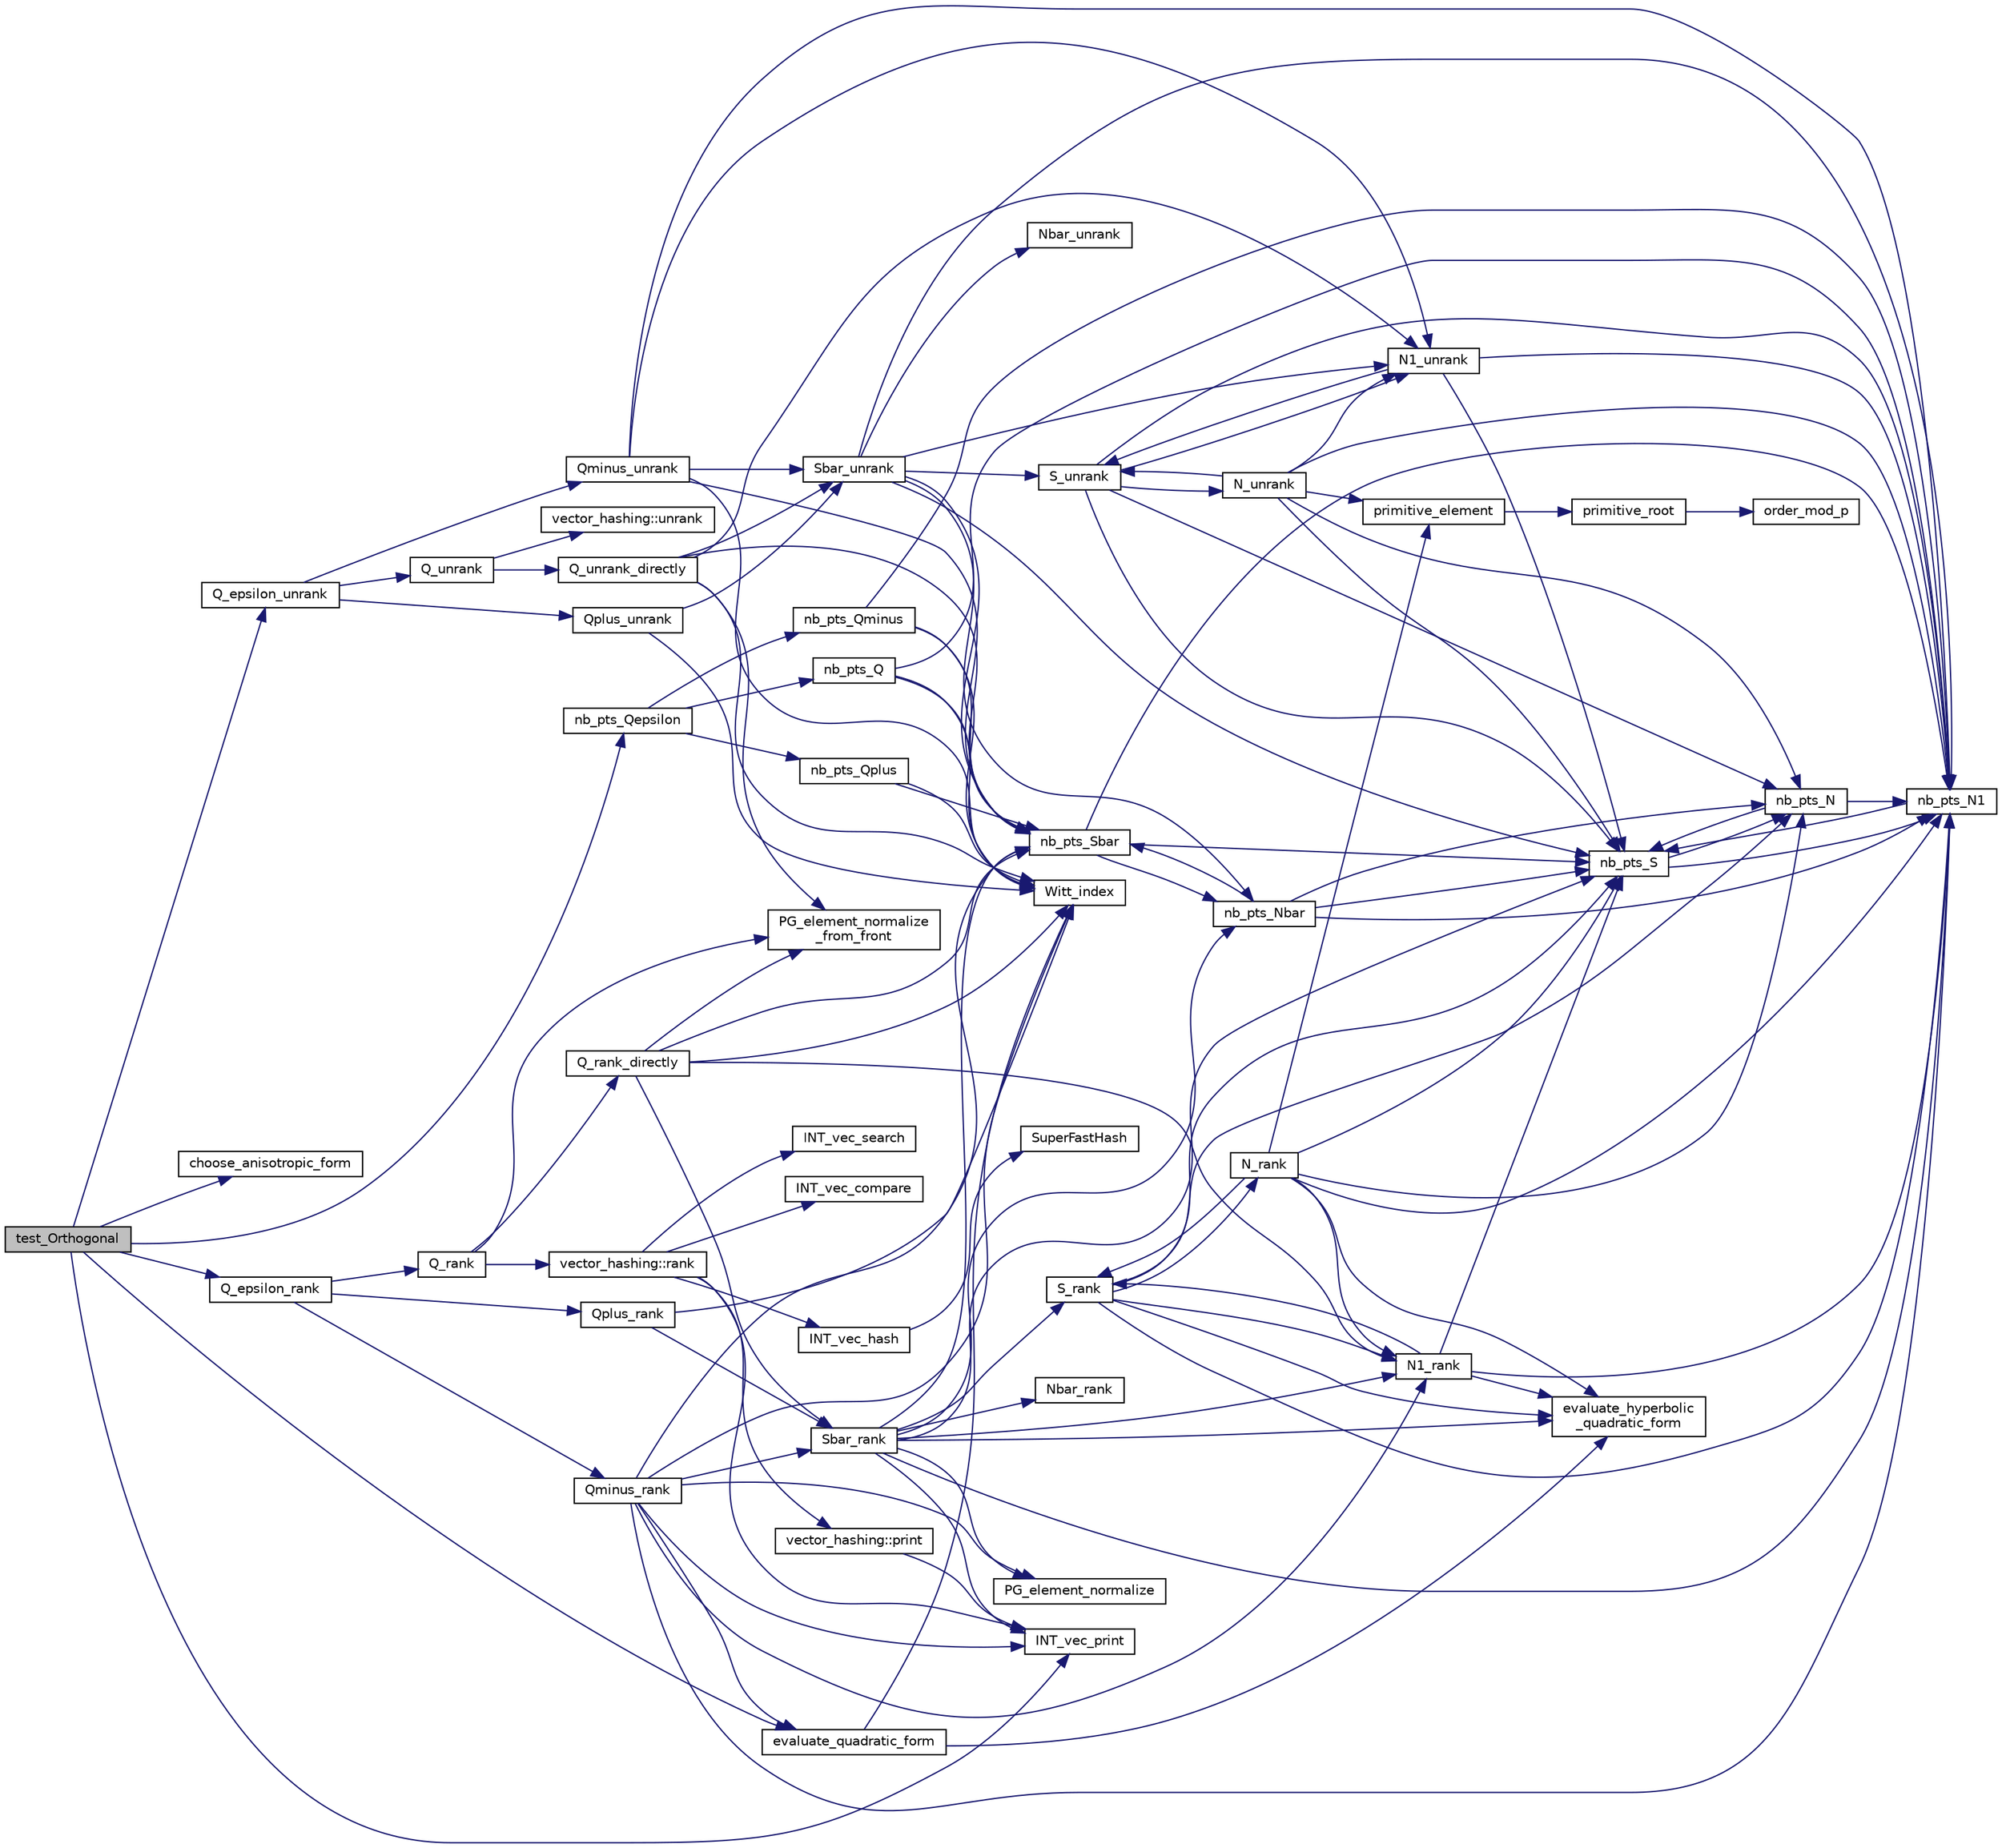digraph "test_Orthogonal"
{
  edge [fontname="Helvetica",fontsize="10",labelfontname="Helvetica",labelfontsize="10"];
  node [fontname="Helvetica",fontsize="10",shape=record];
  rankdir="LR";
  Node13795 [label="test_Orthogonal",height=0.2,width=0.4,color="black", fillcolor="grey75", style="filled", fontcolor="black"];
  Node13795 -> Node13796 [color="midnightblue",fontsize="10",style="solid",fontname="Helvetica"];
  Node13796 [label="nb_pts_Qepsilon",height=0.2,width=0.4,color="black", fillcolor="white", style="filled",URL="$db/da0/lib_2foundations_2geometry_2orthogonal__points_8_c.html#acbf91472684f545d7c79eecc893cc250"];
  Node13796 -> Node13797 [color="midnightblue",fontsize="10",style="solid",fontname="Helvetica"];
  Node13797 [label="nb_pts_Q",height=0.2,width=0.4,color="black", fillcolor="white", style="filled",URL="$db/da0/lib_2foundations_2geometry_2orthogonal__points_8_c.html#a625e7781bbd5d9989694bcf83e0ac558"];
  Node13797 -> Node13798 [color="midnightblue",fontsize="10",style="solid",fontname="Helvetica"];
  Node13798 [label="Witt_index",height=0.2,width=0.4,color="black", fillcolor="white", style="filled",URL="$db/da0/lib_2foundations_2geometry_2orthogonal__points_8_c.html#ab3483ecb9859a6758f82b5327da50534"];
  Node13797 -> Node13799 [color="midnightblue",fontsize="10",style="solid",fontname="Helvetica"];
  Node13799 [label="nb_pts_Sbar",height=0.2,width=0.4,color="black", fillcolor="white", style="filled",URL="$db/da0/lib_2foundations_2geometry_2orthogonal__points_8_c.html#a986dda26505c9934c771578b084f67cc"];
  Node13799 -> Node13800 [color="midnightblue",fontsize="10",style="solid",fontname="Helvetica"];
  Node13800 [label="nb_pts_S",height=0.2,width=0.4,color="black", fillcolor="white", style="filled",URL="$db/da0/lib_2foundations_2geometry_2orthogonal__points_8_c.html#a9bc3dec6e722644d182738102c3e04f3"];
  Node13800 -> Node13801 [color="midnightblue",fontsize="10",style="solid",fontname="Helvetica"];
  Node13801 [label="nb_pts_N",height=0.2,width=0.4,color="black", fillcolor="white", style="filled",URL="$db/da0/lib_2foundations_2geometry_2orthogonal__points_8_c.html#a93e16898c27b1d1c0a6405a7b0615ba6"];
  Node13801 -> Node13800 [color="midnightblue",fontsize="10",style="solid",fontname="Helvetica"];
  Node13801 -> Node13802 [color="midnightblue",fontsize="10",style="solid",fontname="Helvetica"];
  Node13802 [label="nb_pts_N1",height=0.2,width=0.4,color="black", fillcolor="white", style="filled",URL="$db/da0/lib_2foundations_2geometry_2orthogonal__points_8_c.html#ae0f2e1c76523db67b4ec9629ccc35bc6"];
  Node13802 -> Node13800 [color="midnightblue",fontsize="10",style="solid",fontname="Helvetica"];
  Node13800 -> Node13802 [color="midnightblue",fontsize="10",style="solid",fontname="Helvetica"];
  Node13799 -> Node13803 [color="midnightblue",fontsize="10",style="solid",fontname="Helvetica"];
  Node13803 [label="nb_pts_Nbar",height=0.2,width=0.4,color="black", fillcolor="white", style="filled",URL="$db/da0/lib_2foundations_2geometry_2orthogonal__points_8_c.html#a51b4684a176c6841fd3cd6c34c684c2c"];
  Node13803 -> Node13799 [color="midnightblue",fontsize="10",style="solid",fontname="Helvetica"];
  Node13803 -> Node13801 [color="midnightblue",fontsize="10",style="solid",fontname="Helvetica"];
  Node13803 -> Node13800 [color="midnightblue",fontsize="10",style="solid",fontname="Helvetica"];
  Node13803 -> Node13802 [color="midnightblue",fontsize="10",style="solid",fontname="Helvetica"];
  Node13799 -> Node13802 [color="midnightblue",fontsize="10",style="solid",fontname="Helvetica"];
  Node13797 -> Node13802 [color="midnightblue",fontsize="10",style="solid",fontname="Helvetica"];
  Node13796 -> Node13804 [color="midnightblue",fontsize="10",style="solid",fontname="Helvetica"];
  Node13804 [label="nb_pts_Qplus",height=0.2,width=0.4,color="black", fillcolor="white", style="filled",URL="$db/da0/lib_2foundations_2geometry_2orthogonal__points_8_c.html#a4c95a5cbf04d2ff4889759cc15ae1464"];
  Node13804 -> Node13798 [color="midnightblue",fontsize="10",style="solid",fontname="Helvetica"];
  Node13804 -> Node13799 [color="midnightblue",fontsize="10",style="solid",fontname="Helvetica"];
  Node13796 -> Node13805 [color="midnightblue",fontsize="10",style="solid",fontname="Helvetica"];
  Node13805 [label="nb_pts_Qminus",height=0.2,width=0.4,color="black", fillcolor="white", style="filled",URL="$db/da0/lib_2foundations_2geometry_2orthogonal__points_8_c.html#afb08f069d48d59325fdeeb235003ac75"];
  Node13805 -> Node13798 [color="midnightblue",fontsize="10",style="solid",fontname="Helvetica"];
  Node13805 -> Node13799 [color="midnightblue",fontsize="10",style="solid",fontname="Helvetica"];
  Node13805 -> Node13802 [color="midnightblue",fontsize="10",style="solid",fontname="Helvetica"];
  Node13795 -> Node13806 [color="midnightblue",fontsize="10",style="solid",fontname="Helvetica"];
  Node13806 [label="choose_anisotropic_form",height=0.2,width=0.4,color="black", fillcolor="white", style="filled",URL="$db/da0/lib_2foundations_2geometry_2orthogonal__points_8_c.html#a0cfd89420fa352dee57b4a6165981456"];
  Node13795 -> Node13807 [color="midnightblue",fontsize="10",style="solid",fontname="Helvetica"];
  Node13807 [label="Q_epsilon_unrank",height=0.2,width=0.4,color="black", fillcolor="white", style="filled",URL="$db/da0/lib_2foundations_2geometry_2orthogonal__points_8_c.html#af162c4d30d4a6528299e37551c353e7b"];
  Node13807 -> Node13808 [color="midnightblue",fontsize="10",style="solid",fontname="Helvetica"];
  Node13808 [label="Q_unrank",height=0.2,width=0.4,color="black", fillcolor="white", style="filled",URL="$db/da0/lib_2foundations_2geometry_2orthogonal__points_8_c.html#a6d02923d5b54ef796934e753e6f5b65b"];
  Node13808 -> Node13809 [color="midnightblue",fontsize="10",style="solid",fontname="Helvetica"];
  Node13809 [label="vector_hashing::unrank",height=0.2,width=0.4,color="black", fillcolor="white", style="filled",URL="$d8/daa/classvector__hashing.html#abbebd3a96a6d27a34b9b49af99e2ed3d"];
  Node13808 -> Node13810 [color="midnightblue",fontsize="10",style="solid",fontname="Helvetica"];
  Node13810 [label="Q_unrank_directly",height=0.2,width=0.4,color="black", fillcolor="white", style="filled",URL="$db/da0/lib_2foundations_2geometry_2orthogonal__points_8_c.html#a105e7e72249e78fcf0785c69099d90ce"];
  Node13810 -> Node13798 [color="midnightblue",fontsize="10",style="solid",fontname="Helvetica"];
  Node13810 -> Node13799 [color="midnightblue",fontsize="10",style="solid",fontname="Helvetica"];
  Node13810 -> Node13811 [color="midnightblue",fontsize="10",style="solid",fontname="Helvetica"];
  Node13811 [label="Sbar_unrank",height=0.2,width=0.4,color="black", fillcolor="white", style="filled",URL="$db/da0/lib_2foundations_2geometry_2orthogonal__points_8_c.html#a65d9b9ccfff12dd92f4f4e8360701c98"];
  Node13811 -> Node13799 [color="midnightblue",fontsize="10",style="solid",fontname="Helvetica"];
  Node13811 -> Node13800 [color="midnightblue",fontsize="10",style="solid",fontname="Helvetica"];
  Node13811 -> Node13812 [color="midnightblue",fontsize="10",style="solid",fontname="Helvetica"];
  Node13812 [label="S_unrank",height=0.2,width=0.4,color="black", fillcolor="white", style="filled",URL="$db/da0/lib_2foundations_2geometry_2orthogonal__points_8_c.html#a18964a35af25f1b4a85f4eaeb1543d92"];
  Node13812 -> Node13800 [color="midnightblue",fontsize="10",style="solid",fontname="Helvetica"];
  Node13812 -> Node13801 [color="midnightblue",fontsize="10",style="solid",fontname="Helvetica"];
  Node13812 -> Node13802 [color="midnightblue",fontsize="10",style="solid",fontname="Helvetica"];
  Node13812 -> Node13813 [color="midnightblue",fontsize="10",style="solid",fontname="Helvetica"];
  Node13813 [label="N_unrank",height=0.2,width=0.4,color="black", fillcolor="white", style="filled",URL="$db/da0/lib_2foundations_2geometry_2orthogonal__points_8_c.html#ab79724bd19da3bc1b383550113f9d7aa"];
  Node13813 -> Node13800 [color="midnightblue",fontsize="10",style="solid",fontname="Helvetica"];
  Node13813 -> Node13801 [color="midnightblue",fontsize="10",style="solid",fontname="Helvetica"];
  Node13813 -> Node13812 [color="midnightblue",fontsize="10",style="solid",fontname="Helvetica"];
  Node13813 -> Node13802 [color="midnightblue",fontsize="10",style="solid",fontname="Helvetica"];
  Node13813 -> Node13814 [color="midnightblue",fontsize="10",style="solid",fontname="Helvetica"];
  Node13814 [label="N1_unrank",height=0.2,width=0.4,color="black", fillcolor="white", style="filled",URL="$db/da0/lib_2foundations_2geometry_2orthogonal__points_8_c.html#aa9427e27f7f207c1baff3a34cc5d78cf"];
  Node13814 -> Node13800 [color="midnightblue",fontsize="10",style="solid",fontname="Helvetica"];
  Node13814 -> Node13802 [color="midnightblue",fontsize="10",style="solid",fontname="Helvetica"];
  Node13814 -> Node13812 [color="midnightblue",fontsize="10",style="solid",fontname="Helvetica"];
  Node13813 -> Node13815 [color="midnightblue",fontsize="10",style="solid",fontname="Helvetica"];
  Node13815 [label="primitive_element",height=0.2,width=0.4,color="black", fillcolor="white", style="filled",URL="$db/da0/lib_2foundations_2geometry_2orthogonal__points_8_c.html#a97350390ec02c8cd9f54751708e28768"];
  Node13815 -> Node13816 [color="midnightblue",fontsize="10",style="solid",fontname="Helvetica"];
  Node13816 [label="primitive_root",height=0.2,width=0.4,color="black", fillcolor="white", style="filled",URL="$de/dc5/algebra__and__number__theory_8h.html#a0b6f7619d12ff2c4e60b852b820b0972"];
  Node13816 -> Node13817 [color="midnightblue",fontsize="10",style="solid",fontname="Helvetica"];
  Node13817 [label="order_mod_p",height=0.2,width=0.4,color="black", fillcolor="white", style="filled",URL="$df/dda/number__theory_8_c.html#aa38aa7e68ab81726a4462995135456b2"];
  Node13812 -> Node13814 [color="midnightblue",fontsize="10",style="solid",fontname="Helvetica"];
  Node13811 -> Node13803 [color="midnightblue",fontsize="10",style="solid",fontname="Helvetica"];
  Node13811 -> Node13802 [color="midnightblue",fontsize="10",style="solid",fontname="Helvetica"];
  Node13811 -> Node13818 [color="midnightblue",fontsize="10",style="solid",fontname="Helvetica"];
  Node13818 [label="Nbar_unrank",height=0.2,width=0.4,color="black", fillcolor="white", style="filled",URL="$db/da0/lib_2foundations_2geometry_2orthogonal__points_8_c.html#ad641d8fb061c898a2c18266e263fb278"];
  Node13811 -> Node13814 [color="midnightblue",fontsize="10",style="solid",fontname="Helvetica"];
  Node13810 -> Node13819 [color="midnightblue",fontsize="10",style="solid",fontname="Helvetica"];
  Node13819 [label="PG_element_normalize\l_from_front",height=0.2,width=0.4,color="black", fillcolor="white", style="filled",URL="$d4/d67/geometry_8h.html#af675caf5f9975573455c8d93cb56bf95"];
  Node13810 -> Node13814 [color="midnightblue",fontsize="10",style="solid",fontname="Helvetica"];
  Node13807 -> Node13820 [color="midnightblue",fontsize="10",style="solid",fontname="Helvetica"];
  Node13820 [label="Qplus_unrank",height=0.2,width=0.4,color="black", fillcolor="white", style="filled",URL="$db/da0/lib_2foundations_2geometry_2orthogonal__points_8_c.html#ad50512edd586919700e033744b4a03c8"];
  Node13820 -> Node13798 [color="midnightblue",fontsize="10",style="solid",fontname="Helvetica"];
  Node13820 -> Node13811 [color="midnightblue",fontsize="10",style="solid",fontname="Helvetica"];
  Node13807 -> Node13821 [color="midnightblue",fontsize="10",style="solid",fontname="Helvetica"];
  Node13821 [label="Qminus_unrank",height=0.2,width=0.4,color="black", fillcolor="white", style="filled",URL="$db/da0/lib_2foundations_2geometry_2orthogonal__points_8_c.html#ac2dd18f435ab479095b836a483c12c7d"];
  Node13821 -> Node13798 [color="midnightblue",fontsize="10",style="solid",fontname="Helvetica"];
  Node13821 -> Node13799 [color="midnightblue",fontsize="10",style="solid",fontname="Helvetica"];
  Node13821 -> Node13811 [color="midnightblue",fontsize="10",style="solid",fontname="Helvetica"];
  Node13821 -> Node13802 [color="midnightblue",fontsize="10",style="solid",fontname="Helvetica"];
  Node13821 -> Node13814 [color="midnightblue",fontsize="10",style="solid",fontname="Helvetica"];
  Node13795 -> Node13822 [color="midnightblue",fontsize="10",style="solid",fontname="Helvetica"];
  Node13822 [label="INT_vec_print",height=0.2,width=0.4,color="black", fillcolor="white", style="filled",URL="$df/dbf/sajeeb_8_c.html#a79a5901af0b47dd0d694109543c027fe"];
  Node13795 -> Node13823 [color="midnightblue",fontsize="10",style="solid",fontname="Helvetica"];
  Node13823 [label="evaluate_quadratic_form",height=0.2,width=0.4,color="black", fillcolor="white", style="filled",URL="$db/da0/lib_2foundations_2geometry_2orthogonal__points_8_c.html#a4faa3ca9079fe60d4ad421506491ed6a"];
  Node13823 -> Node13798 [color="midnightblue",fontsize="10",style="solid",fontname="Helvetica"];
  Node13823 -> Node13824 [color="midnightblue",fontsize="10",style="solid",fontname="Helvetica"];
  Node13824 [label="evaluate_hyperbolic\l_quadratic_form",height=0.2,width=0.4,color="black", fillcolor="white", style="filled",URL="$db/da0/lib_2foundations_2geometry_2orthogonal__points_8_c.html#a5f2c422dc24d5720e7a1b36a794ba65a"];
  Node13795 -> Node13825 [color="midnightblue",fontsize="10",style="solid",fontname="Helvetica"];
  Node13825 [label="Q_epsilon_rank",height=0.2,width=0.4,color="black", fillcolor="white", style="filled",URL="$db/da0/lib_2foundations_2geometry_2orthogonal__points_8_c.html#a0949e1151174e2988aa697cb31942e97"];
  Node13825 -> Node13826 [color="midnightblue",fontsize="10",style="solid",fontname="Helvetica"];
  Node13826 [label="Q_rank",height=0.2,width=0.4,color="black", fillcolor="white", style="filled",URL="$db/da0/lib_2foundations_2geometry_2orthogonal__points_8_c.html#ad2671f4db3224df1e22494b9d946375e"];
  Node13826 -> Node13819 [color="midnightblue",fontsize="10",style="solid",fontname="Helvetica"];
  Node13826 -> Node13827 [color="midnightblue",fontsize="10",style="solid",fontname="Helvetica"];
  Node13827 [label="vector_hashing::rank",height=0.2,width=0.4,color="black", fillcolor="white", style="filled",URL="$d8/daa/classvector__hashing.html#a4879796cc2ade5fcef891747909ec710"];
  Node13827 -> Node13828 [color="midnightblue",fontsize="10",style="solid",fontname="Helvetica"];
  Node13828 [label="INT_vec_hash",height=0.2,width=0.4,color="black", fillcolor="white", style="filled",URL="$d5/db4/io__and__os_8h.html#a2c14b1034b07b03b4df943066edeb99f"];
  Node13828 -> Node13829 [color="midnightblue",fontsize="10",style="solid",fontname="Helvetica"];
  Node13829 [label="SuperFastHash",height=0.2,width=0.4,color="black", fillcolor="white", style="filled",URL="$d5/de2/foundations_2data__structures_2data__structures_8h.html#a11d69a8cb5ac90dfb13d2e25df8eb1ce"];
  Node13827 -> Node13830 [color="midnightblue",fontsize="10",style="solid",fontname="Helvetica"];
  Node13830 [label="INT_vec_search",height=0.2,width=0.4,color="black", fillcolor="white", style="filled",URL="$d5/de2/foundations_2data__structures_2data__structures_8h.html#ad103ef2316a1f671bdb68fd9cd9ba945"];
  Node13827 -> Node13831 [color="midnightblue",fontsize="10",style="solid",fontname="Helvetica"];
  Node13831 [label="INT_vec_compare",height=0.2,width=0.4,color="black", fillcolor="white", style="filled",URL="$d5/de2/foundations_2data__structures_2data__structures_8h.html#ac1a17fca23fb4a338aef8547a4c2fded"];
  Node13827 -> Node13822 [color="midnightblue",fontsize="10",style="solid",fontname="Helvetica"];
  Node13827 -> Node13832 [color="midnightblue",fontsize="10",style="solid",fontname="Helvetica"];
  Node13832 [label="vector_hashing::print",height=0.2,width=0.4,color="black", fillcolor="white", style="filled",URL="$d8/daa/classvector__hashing.html#a4954caab83535e063633dd5d27a564c5"];
  Node13832 -> Node13822 [color="midnightblue",fontsize="10",style="solid",fontname="Helvetica"];
  Node13826 -> Node13833 [color="midnightblue",fontsize="10",style="solid",fontname="Helvetica"];
  Node13833 [label="Q_rank_directly",height=0.2,width=0.4,color="black", fillcolor="white", style="filled",URL="$db/da0/lib_2foundations_2geometry_2orthogonal__points_8_c.html#a5f856abfc1a984dc77a7e21a239ab88e"];
  Node13833 -> Node13798 [color="midnightblue",fontsize="10",style="solid",fontname="Helvetica"];
  Node13833 -> Node13799 [color="midnightblue",fontsize="10",style="solid",fontname="Helvetica"];
  Node13833 -> Node13834 [color="midnightblue",fontsize="10",style="solid",fontname="Helvetica"];
  Node13834 [label="Sbar_rank",height=0.2,width=0.4,color="black", fillcolor="white", style="filled",URL="$db/da0/lib_2foundations_2geometry_2orthogonal__points_8_c.html#a9f987613e1f3dd623ce4032443a5a4a3"];
  Node13834 -> Node13835 [color="midnightblue",fontsize="10",style="solid",fontname="Helvetica"];
  Node13835 [label="PG_element_normalize",height=0.2,width=0.4,color="black", fillcolor="white", style="filled",URL="$d4/d67/geometry_8h.html#a5a4c3c1158bad6bab0d786c616bd0996"];
  Node13834 -> Node13822 [color="midnightblue",fontsize="10",style="solid",fontname="Helvetica"];
  Node13834 -> Node13799 [color="midnightblue",fontsize="10",style="solid",fontname="Helvetica"];
  Node13834 -> Node13800 [color="midnightblue",fontsize="10",style="solid",fontname="Helvetica"];
  Node13834 -> Node13836 [color="midnightblue",fontsize="10",style="solid",fontname="Helvetica"];
  Node13836 [label="S_rank",height=0.2,width=0.4,color="black", fillcolor="white", style="filled",URL="$db/da0/lib_2foundations_2geometry_2orthogonal__points_8_c.html#a3a31f4ab7622dfd1d56e995cee509faa"];
  Node13836 -> Node13800 [color="midnightblue",fontsize="10",style="solid",fontname="Helvetica"];
  Node13836 -> Node13801 [color="midnightblue",fontsize="10",style="solid",fontname="Helvetica"];
  Node13836 -> Node13802 [color="midnightblue",fontsize="10",style="solid",fontname="Helvetica"];
  Node13836 -> Node13837 [color="midnightblue",fontsize="10",style="solid",fontname="Helvetica"];
  Node13837 [label="N_rank",height=0.2,width=0.4,color="black", fillcolor="white", style="filled",URL="$db/da0/lib_2foundations_2geometry_2orthogonal__points_8_c.html#a750a27350273e325e879377a9ee17bbb"];
  Node13837 -> Node13800 [color="midnightblue",fontsize="10",style="solid",fontname="Helvetica"];
  Node13837 -> Node13801 [color="midnightblue",fontsize="10",style="solid",fontname="Helvetica"];
  Node13837 -> Node13836 [color="midnightblue",fontsize="10",style="solid",fontname="Helvetica"];
  Node13837 -> Node13824 [color="midnightblue",fontsize="10",style="solid",fontname="Helvetica"];
  Node13837 -> Node13802 [color="midnightblue",fontsize="10",style="solid",fontname="Helvetica"];
  Node13837 -> Node13815 [color="midnightblue",fontsize="10",style="solid",fontname="Helvetica"];
  Node13837 -> Node13838 [color="midnightblue",fontsize="10",style="solid",fontname="Helvetica"];
  Node13838 [label="N1_rank",height=0.2,width=0.4,color="black", fillcolor="white", style="filled",URL="$db/da0/lib_2foundations_2geometry_2orthogonal__points_8_c.html#aeb5e4527dd73fce52439f30400b9946a"];
  Node13838 -> Node13800 [color="midnightblue",fontsize="10",style="solid",fontname="Helvetica"];
  Node13838 -> Node13802 [color="midnightblue",fontsize="10",style="solid",fontname="Helvetica"];
  Node13838 -> Node13836 [color="midnightblue",fontsize="10",style="solid",fontname="Helvetica"];
  Node13838 -> Node13824 [color="midnightblue",fontsize="10",style="solid",fontname="Helvetica"];
  Node13836 -> Node13824 [color="midnightblue",fontsize="10",style="solid",fontname="Helvetica"];
  Node13836 -> Node13838 [color="midnightblue",fontsize="10",style="solid",fontname="Helvetica"];
  Node13834 -> Node13803 [color="midnightblue",fontsize="10",style="solid",fontname="Helvetica"];
  Node13834 -> Node13802 [color="midnightblue",fontsize="10",style="solid",fontname="Helvetica"];
  Node13834 -> Node13839 [color="midnightblue",fontsize="10",style="solid",fontname="Helvetica"];
  Node13839 [label="Nbar_rank",height=0.2,width=0.4,color="black", fillcolor="white", style="filled",URL="$db/da0/lib_2foundations_2geometry_2orthogonal__points_8_c.html#ab1a27ed33557b959a5f02d2a4b81857a"];
  Node13834 -> Node13824 [color="midnightblue",fontsize="10",style="solid",fontname="Helvetica"];
  Node13834 -> Node13838 [color="midnightblue",fontsize="10",style="solid",fontname="Helvetica"];
  Node13833 -> Node13819 [color="midnightblue",fontsize="10",style="solid",fontname="Helvetica"];
  Node13833 -> Node13838 [color="midnightblue",fontsize="10",style="solid",fontname="Helvetica"];
  Node13825 -> Node13840 [color="midnightblue",fontsize="10",style="solid",fontname="Helvetica"];
  Node13840 [label="Qplus_rank",height=0.2,width=0.4,color="black", fillcolor="white", style="filled",URL="$db/da0/lib_2foundations_2geometry_2orthogonal__points_8_c.html#aaa1be357d007a845ce2866169d63afb7"];
  Node13840 -> Node13798 [color="midnightblue",fontsize="10",style="solid",fontname="Helvetica"];
  Node13840 -> Node13834 [color="midnightblue",fontsize="10",style="solid",fontname="Helvetica"];
  Node13825 -> Node13841 [color="midnightblue",fontsize="10",style="solid",fontname="Helvetica"];
  Node13841 [label="Qminus_rank",height=0.2,width=0.4,color="black", fillcolor="white", style="filled",URL="$db/da0/lib_2foundations_2geometry_2orthogonal__points_8_c.html#aec3e3dad3c2c12fa081edab0af2cb91a"];
  Node13841 -> Node13798 [color="midnightblue",fontsize="10",style="solid",fontname="Helvetica"];
  Node13841 -> Node13823 [color="midnightblue",fontsize="10",style="solid",fontname="Helvetica"];
  Node13841 -> Node13822 [color="midnightblue",fontsize="10",style="solid",fontname="Helvetica"];
  Node13841 -> Node13835 [color="midnightblue",fontsize="10",style="solid",fontname="Helvetica"];
  Node13841 -> Node13834 [color="midnightblue",fontsize="10",style="solid",fontname="Helvetica"];
  Node13841 -> Node13799 [color="midnightblue",fontsize="10",style="solid",fontname="Helvetica"];
  Node13841 -> Node13802 [color="midnightblue",fontsize="10",style="solid",fontname="Helvetica"];
  Node13841 -> Node13838 [color="midnightblue",fontsize="10",style="solid",fontname="Helvetica"];
}
